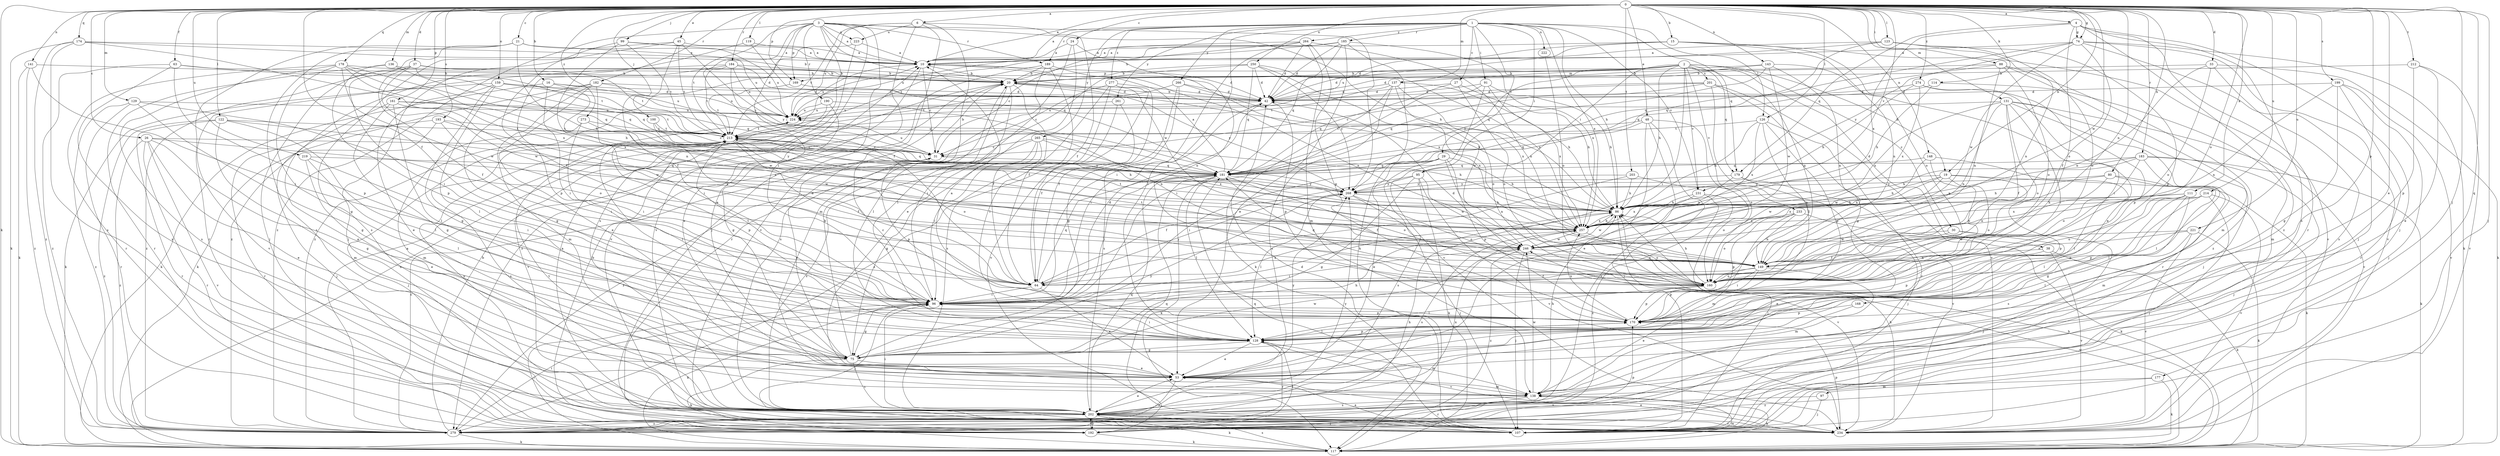 strict digraph  {
0;
1;
2;
3;
4;
6;
10;
15;
16;
19;
20;
21;
24;
26;
27;
29;
30;
31;
33;
37;
38;
42;
45;
48;
53;
63;
64;
74;
75;
80;
86;
88;
91;
95;
96;
97;
99;
100;
107;
111;
114;
117;
119;
122;
123;
126;
128;
129;
131;
136;
137;
138;
141;
143;
148;
149;
159;
160;
161;
168;
169;
170;
174;
177;
178;
179;
181;
182;
183;
184;
185;
189;
190;
192;
193;
199;
201;
202;
203;
212;
213;
214;
219;
221;
222;
223;
224;
231;
233;
234;
246;
250;
257;
261;
264;
265;
266;
268;
273;
274;
277;
279;
0 -> 4  [label=a];
0 -> 6  [label=a];
0 -> 10  [label=a];
0 -> 15  [label=b];
0 -> 16  [label=b];
0 -> 19  [label=b];
0 -> 21  [label=c];
0 -> 24  [label=c];
0 -> 26  [label=c];
0 -> 33  [label=d];
0 -> 37  [label=d];
0 -> 45  [label=e];
0 -> 48  [label=e];
0 -> 53  [label=e];
0 -> 63  [label=f];
0 -> 64  [label=f];
0 -> 74  [label=g];
0 -> 80  [label=h];
0 -> 88  [label=i];
0 -> 97  [label=j];
0 -> 99  [label=j];
0 -> 100  [label=j];
0 -> 107  [label=j];
0 -> 111  [label=k];
0 -> 114  [label=k];
0 -> 117  [label=k];
0 -> 119  [label=l];
0 -> 122  [label=l];
0 -> 123  [label=l];
0 -> 126  [label=l];
0 -> 129  [label=m];
0 -> 131  [label=m];
0 -> 136  [label=m];
0 -> 137  [label=m];
0 -> 141  [label=n];
0 -> 143  [label=n];
0 -> 148  [label=n];
0 -> 149  [label=n];
0 -> 159  [label=o];
0 -> 160  [label=o];
0 -> 161  [label=p];
0 -> 168  [label=p];
0 -> 169  [label=p];
0 -> 174  [label=q];
0 -> 177  [label=q];
0 -> 178  [label=q];
0 -> 182  [label=r];
0 -> 183  [label=r];
0 -> 184  [label=r];
0 -> 193  [label=s];
0 -> 199  [label=s];
0 -> 203  [label=t];
0 -> 212  [label=t];
0 -> 214  [label=u];
0 -> 219  [label=u];
0 -> 221  [label=u];
0 -> 231  [label=v];
0 -> 246  [label=w];
0 -> 250  [label=x];
0 -> 273  [label=z];
0 -> 274  [label=z];
1 -> 10  [label=a];
1 -> 27  [label=c];
1 -> 29  [label=c];
1 -> 86  [label=h];
1 -> 91  [label=i];
1 -> 95  [label=i];
1 -> 126  [label=l];
1 -> 128  [label=l];
1 -> 179  [label=q];
1 -> 185  [label=r];
1 -> 189  [label=r];
1 -> 222  [label=u];
1 -> 231  [label=v];
1 -> 257  [label=x];
1 -> 261  [label=y];
1 -> 264  [label=y];
1 -> 265  [label=y];
1 -> 266  [label=y];
1 -> 277  [label=z];
2 -> 19  [label=b];
2 -> 20  [label=b];
2 -> 30  [label=c];
2 -> 38  [label=d];
2 -> 42  [label=d];
2 -> 86  [label=h];
2 -> 95  [label=i];
2 -> 96  [label=i];
2 -> 137  [label=m];
2 -> 149  [label=n];
2 -> 169  [label=p];
2 -> 179  [label=q];
2 -> 201  [label=s];
2 -> 231  [label=v];
2 -> 233  [label=v];
2 -> 268  [label=y];
3 -> 10  [label=a];
3 -> 53  [label=e];
3 -> 64  [label=f];
3 -> 86  [label=h];
3 -> 96  [label=i];
3 -> 169  [label=p];
3 -> 189  [label=r];
3 -> 190  [label=r];
3 -> 202  [label=s];
3 -> 213  [label=t];
3 -> 223  [label=u];
3 -> 234  [label=v];
3 -> 246  [label=w];
3 -> 268  [label=y];
3 -> 279  [label=z];
4 -> 74  [label=g];
4 -> 107  [label=j];
4 -> 160  [label=o];
4 -> 179  [label=q];
4 -> 192  [label=r];
4 -> 202  [label=s];
4 -> 257  [label=x];
4 -> 279  [label=z];
6 -> 64  [label=f];
6 -> 107  [label=j];
6 -> 138  [label=m];
6 -> 213  [label=t];
6 -> 223  [label=u];
6 -> 224  [label=u];
6 -> 234  [label=v];
10 -> 20  [label=b];
10 -> 31  [label=c];
10 -> 42  [label=d];
10 -> 53  [label=e];
10 -> 224  [label=u];
10 -> 257  [label=x];
15 -> 10  [label=a];
15 -> 42  [label=d];
15 -> 149  [label=n];
15 -> 160  [label=o];
15 -> 224  [label=u];
15 -> 234  [label=v];
16 -> 42  [label=d];
16 -> 96  [label=i];
16 -> 117  [label=k];
16 -> 181  [label=q];
16 -> 246  [label=w];
19 -> 86  [label=h];
19 -> 117  [label=k];
19 -> 160  [label=o];
19 -> 170  [label=p];
19 -> 246  [label=w];
19 -> 257  [label=x];
19 -> 268  [label=y];
20 -> 42  [label=d];
20 -> 64  [label=f];
20 -> 96  [label=i];
20 -> 128  [label=l];
20 -> 268  [label=y];
21 -> 10  [label=a];
21 -> 86  [label=h];
21 -> 107  [label=j];
21 -> 192  [label=r];
21 -> 202  [label=s];
21 -> 224  [label=u];
24 -> 10  [label=a];
24 -> 53  [label=e];
24 -> 160  [label=o];
24 -> 192  [label=r];
26 -> 31  [label=c];
26 -> 53  [label=e];
26 -> 75  [label=g];
26 -> 192  [label=r];
26 -> 234  [label=v];
26 -> 257  [label=x];
26 -> 279  [label=z];
27 -> 42  [label=d];
27 -> 86  [label=h];
27 -> 160  [label=o];
27 -> 181  [label=q];
29 -> 53  [label=e];
29 -> 86  [label=h];
29 -> 96  [label=i];
29 -> 149  [label=n];
29 -> 170  [label=p];
29 -> 181  [label=q];
29 -> 202  [label=s];
30 -> 53  [label=e];
30 -> 64  [label=f];
30 -> 107  [label=j];
30 -> 246  [label=w];
31 -> 20  [label=b];
31 -> 170  [label=p];
31 -> 181  [label=q];
31 -> 224  [label=u];
33 -> 20  [label=b];
33 -> 117  [label=k];
33 -> 149  [label=n];
33 -> 160  [label=o];
33 -> 202  [label=s];
37 -> 20  [label=b];
37 -> 64  [label=f];
37 -> 96  [label=i];
37 -> 181  [label=q];
37 -> 213  [label=t];
37 -> 279  [label=z];
37 -> 246  [label=w];
38 -> 117  [label=k];
38 -> 149  [label=n];
38 -> 170  [label=p];
38 -> 234  [label=v];
42 -> 20  [label=b];
42 -> 96  [label=i];
42 -> 170  [label=p];
42 -> 224  [label=u];
45 -> 10  [label=a];
45 -> 64  [label=f];
45 -> 107  [label=j];
45 -> 202  [label=s];
45 -> 213  [label=t];
45 -> 268  [label=y];
48 -> 53  [label=e];
48 -> 107  [label=j];
48 -> 160  [label=o];
48 -> 181  [label=q];
48 -> 213  [label=t];
48 -> 279  [label=z];
53 -> 138  [label=m];
53 -> 268  [label=y];
53 -> 279  [label=z];
63 -> 20  [label=b];
63 -> 170  [label=p];
63 -> 202  [label=s];
63 -> 213  [label=t];
63 -> 279  [label=z];
64 -> 53  [label=e];
64 -> 96  [label=i];
64 -> 181  [label=q];
64 -> 257  [label=x];
64 -> 268  [label=y];
74 -> 10  [label=a];
74 -> 64  [label=f];
74 -> 107  [label=j];
74 -> 117  [label=k];
74 -> 181  [label=q];
74 -> 234  [label=v];
74 -> 246  [label=w];
74 -> 268  [label=y];
75 -> 20  [label=b];
75 -> 31  [label=c];
75 -> 53  [label=e];
75 -> 86  [label=h];
75 -> 117  [label=k];
75 -> 202  [label=s];
75 -> 246  [label=w];
75 -> 268  [label=y];
80 -> 86  [label=h];
80 -> 128  [label=l];
80 -> 138  [label=m];
80 -> 149  [label=n];
80 -> 268  [label=y];
86 -> 20  [label=b];
86 -> 234  [label=v];
86 -> 246  [label=w];
86 -> 257  [label=x];
88 -> 20  [label=b];
88 -> 138  [label=m];
88 -> 149  [label=n];
88 -> 160  [label=o];
88 -> 181  [label=q];
88 -> 279  [label=z];
91 -> 42  [label=d];
91 -> 86  [label=h];
91 -> 96  [label=i];
91 -> 234  [label=v];
91 -> 257  [label=x];
95 -> 64  [label=f];
95 -> 75  [label=g];
95 -> 117  [label=k];
95 -> 234  [label=v];
95 -> 246  [label=w];
95 -> 268  [label=y];
96 -> 31  [label=c];
96 -> 42  [label=d];
96 -> 75  [label=g];
96 -> 107  [label=j];
96 -> 117  [label=k];
96 -> 170  [label=p];
96 -> 213  [label=t];
97 -> 107  [label=j];
97 -> 202  [label=s];
99 -> 10  [label=a];
99 -> 64  [label=f];
99 -> 149  [label=n];
99 -> 213  [label=t];
99 -> 224  [label=u];
100 -> 31  [label=c];
100 -> 149  [label=n];
100 -> 213  [label=t];
107 -> 42  [label=d];
107 -> 53  [label=e];
107 -> 181  [label=q];
107 -> 224  [label=u];
111 -> 75  [label=g];
111 -> 86  [label=h];
111 -> 128  [label=l];
111 -> 160  [label=o];
111 -> 170  [label=p];
111 -> 202  [label=s];
111 -> 257  [label=x];
114 -> 42  [label=d];
114 -> 86  [label=h];
114 -> 138  [label=m];
117 -> 86  [label=h];
117 -> 96  [label=i];
117 -> 138  [label=m];
117 -> 202  [label=s];
117 -> 246  [label=w];
117 -> 20  [label=x];
119 -> 10  [label=a];
119 -> 181  [label=q];
119 -> 279  [label=z];
122 -> 128  [label=l];
122 -> 138  [label=m];
122 -> 192  [label=r];
122 -> 213  [label=t];
122 -> 257  [label=x];
122 -> 279  [label=z];
123 -> 10  [label=a];
123 -> 20  [label=b];
123 -> 149  [label=n];
123 -> 160  [label=o];
123 -> 170  [label=p];
123 -> 181  [label=q];
126 -> 86  [label=h];
126 -> 160  [label=o];
126 -> 170  [label=p];
126 -> 192  [label=r];
126 -> 213  [label=t];
126 -> 257  [label=x];
128 -> 53  [label=e];
128 -> 75  [label=g];
128 -> 96  [label=i];
128 -> 138  [label=m];
128 -> 170  [label=p];
128 -> 192  [label=r];
128 -> 234  [label=v];
129 -> 75  [label=g];
129 -> 160  [label=o];
129 -> 192  [label=r];
129 -> 224  [label=u];
129 -> 279  [label=z];
131 -> 64  [label=f];
131 -> 96  [label=i];
131 -> 107  [label=j];
131 -> 149  [label=n];
131 -> 160  [label=o];
131 -> 192  [label=r];
131 -> 224  [label=u];
131 -> 234  [label=v];
131 -> 257  [label=x];
136 -> 20  [label=b];
136 -> 170  [label=p];
136 -> 181  [label=q];
136 -> 192  [label=r];
137 -> 42  [label=d];
137 -> 86  [label=h];
137 -> 117  [label=k];
137 -> 160  [label=o];
137 -> 202  [label=s];
137 -> 213  [label=t];
137 -> 246  [label=w];
138 -> 86  [label=h];
138 -> 117  [label=k];
138 -> 192  [label=r];
138 -> 202  [label=s];
138 -> 246  [label=w];
141 -> 20  [label=b];
141 -> 96  [label=i];
141 -> 117  [label=k];
141 -> 279  [label=z];
143 -> 20  [label=b];
143 -> 42  [label=d];
143 -> 53  [label=e];
143 -> 149  [label=n];
143 -> 181  [label=q];
143 -> 246  [label=w];
148 -> 128  [label=l];
148 -> 160  [label=o];
148 -> 181  [label=q];
148 -> 246  [label=w];
149 -> 64  [label=f];
149 -> 96  [label=i];
149 -> 138  [label=m];
149 -> 160  [label=o];
149 -> 170  [label=p];
149 -> 213  [label=t];
159 -> 42  [label=d];
159 -> 53  [label=e];
159 -> 75  [label=g];
159 -> 117  [label=k];
159 -> 128  [label=l];
159 -> 181  [label=q];
159 -> 224  [label=u];
160 -> 42  [label=d];
160 -> 86  [label=h];
160 -> 128  [label=l];
160 -> 170  [label=p];
160 -> 181  [label=q];
161 -> 53  [label=e];
161 -> 75  [label=g];
161 -> 128  [label=l];
161 -> 213  [label=t];
161 -> 224  [label=u];
161 -> 246  [label=w];
168 -> 53  [label=e];
168 -> 170  [label=p];
169 -> 42  [label=d];
169 -> 213  [label=t];
170 -> 10  [label=a];
170 -> 128  [label=l];
170 -> 257  [label=x];
174 -> 10  [label=a];
174 -> 20  [label=b];
174 -> 117  [label=k];
174 -> 202  [label=s];
174 -> 257  [label=x];
174 -> 279  [label=z];
177 -> 117  [label=k];
177 -> 138  [label=m];
177 -> 279  [label=z];
178 -> 20  [label=b];
178 -> 75  [label=g];
178 -> 86  [label=h];
178 -> 181  [label=q];
178 -> 192  [label=r];
178 -> 202  [label=s];
178 -> 246  [label=w];
178 -> 257  [label=x];
179 -> 107  [label=j];
179 -> 234  [label=v];
179 -> 257  [label=x];
179 -> 268  [label=y];
181 -> 10  [label=a];
181 -> 96  [label=i];
181 -> 117  [label=k];
181 -> 128  [label=l];
181 -> 160  [label=o];
181 -> 268  [label=y];
182 -> 42  [label=d];
182 -> 53  [label=e];
182 -> 75  [label=g];
182 -> 96  [label=i];
182 -> 117  [label=k];
182 -> 138  [label=m];
182 -> 224  [label=u];
183 -> 86  [label=h];
183 -> 107  [label=j];
183 -> 117  [label=k];
183 -> 128  [label=l];
183 -> 160  [label=o];
183 -> 181  [label=q];
183 -> 257  [label=x];
184 -> 20  [label=b];
184 -> 31  [label=c];
184 -> 42  [label=d];
184 -> 170  [label=p];
184 -> 213  [label=t];
184 -> 224  [label=u];
184 -> 234  [label=v];
185 -> 10  [label=a];
185 -> 42  [label=d];
185 -> 53  [label=e];
185 -> 117  [label=k];
185 -> 181  [label=q];
185 -> 213  [label=t];
185 -> 224  [label=u];
185 -> 257  [label=x];
189 -> 20  [label=b];
189 -> 64  [label=f];
189 -> 128  [label=l];
189 -> 149  [label=n];
189 -> 279  [label=z];
190 -> 75  [label=g];
190 -> 149  [label=n];
190 -> 224  [label=u];
190 -> 234  [label=v];
192 -> 20  [label=b];
192 -> 117  [label=k];
192 -> 128  [label=l];
192 -> 181  [label=q];
192 -> 202  [label=s];
193 -> 96  [label=i];
193 -> 107  [label=j];
193 -> 192  [label=r];
193 -> 213  [label=t];
193 -> 246  [label=w];
199 -> 42  [label=d];
199 -> 75  [label=g];
199 -> 107  [label=j];
199 -> 149  [label=n];
199 -> 192  [label=r];
199 -> 234  [label=v];
201 -> 31  [label=c];
201 -> 42  [label=d];
201 -> 75  [label=g];
201 -> 128  [label=l];
201 -> 181  [label=q];
201 -> 234  [label=v];
202 -> 53  [label=e];
202 -> 96  [label=i];
202 -> 107  [label=j];
202 -> 117  [label=k];
202 -> 181  [label=q];
202 -> 192  [label=r];
202 -> 213  [label=t];
202 -> 234  [label=v];
202 -> 257  [label=x];
202 -> 268  [label=y];
202 -> 279  [label=z];
203 -> 64  [label=f];
203 -> 86  [label=h];
203 -> 160  [label=o];
203 -> 268  [label=y];
212 -> 20  [label=b];
212 -> 53  [label=e];
212 -> 170  [label=p];
212 -> 234  [label=v];
213 -> 31  [label=c];
213 -> 64  [label=f];
213 -> 86  [label=h];
213 -> 107  [label=j];
213 -> 128  [label=l];
213 -> 160  [label=o];
213 -> 170  [label=p];
213 -> 181  [label=q];
213 -> 202  [label=s];
213 -> 268  [label=y];
214 -> 86  [label=h];
214 -> 107  [label=j];
214 -> 170  [label=p];
214 -> 234  [label=v];
214 -> 257  [label=x];
219 -> 53  [label=e];
219 -> 96  [label=i];
219 -> 128  [label=l];
219 -> 181  [label=q];
221 -> 117  [label=k];
221 -> 128  [label=l];
221 -> 149  [label=n];
221 -> 234  [label=v];
221 -> 246  [label=w];
222 -> 160  [label=o];
223 -> 10  [label=a];
223 -> 234  [label=v];
223 -> 279  [label=z];
224 -> 213  [label=t];
231 -> 86  [label=h];
231 -> 107  [label=j];
231 -> 257  [label=x];
231 -> 279  [label=z];
233 -> 117  [label=k];
233 -> 138  [label=m];
233 -> 149  [label=n];
233 -> 160  [label=o];
233 -> 170  [label=p];
233 -> 257  [label=x];
234 -> 10  [label=a];
234 -> 53  [label=e];
234 -> 86  [label=h];
234 -> 170  [label=p];
246 -> 96  [label=i];
246 -> 107  [label=j];
246 -> 149  [label=n];
246 -> 279  [label=z];
250 -> 20  [label=b];
250 -> 42  [label=d];
250 -> 149  [label=n];
250 -> 181  [label=q];
250 -> 202  [label=s];
250 -> 257  [label=x];
250 -> 268  [label=y];
257 -> 86  [label=h];
257 -> 160  [label=o];
257 -> 202  [label=s];
257 -> 213  [label=t];
257 -> 246  [label=w];
261 -> 64  [label=f];
261 -> 224  [label=u];
261 -> 279  [label=z];
264 -> 10  [label=a];
264 -> 31  [label=c];
264 -> 42  [label=d];
264 -> 96  [label=i];
264 -> 138  [label=m];
264 -> 149  [label=n];
264 -> 170  [label=p];
265 -> 31  [label=c];
265 -> 75  [label=g];
265 -> 86  [label=h];
265 -> 96  [label=i];
265 -> 202  [label=s];
265 -> 257  [label=x];
265 -> 279  [label=z];
266 -> 42  [label=d];
266 -> 75  [label=g];
266 -> 202  [label=s];
266 -> 213  [label=t];
266 -> 257  [label=x];
268 -> 86  [label=h];
268 -> 107  [label=j];
268 -> 128  [label=l];
268 -> 160  [label=o];
273 -> 96  [label=i];
273 -> 138  [label=m];
273 -> 213  [label=t];
273 -> 268  [label=y];
274 -> 42  [label=d];
274 -> 86  [label=h];
274 -> 96  [label=i];
274 -> 170  [label=p];
274 -> 257  [label=x];
277 -> 31  [label=c];
277 -> 42  [label=d];
277 -> 64  [label=f];
277 -> 128  [label=l];
277 -> 202  [label=s];
277 -> 234  [label=v];
279 -> 10  [label=a];
279 -> 20  [label=b];
279 -> 31  [label=c];
279 -> 86  [label=h];
279 -> 96  [label=i];
279 -> 117  [label=k];
279 -> 170  [label=p];
}
